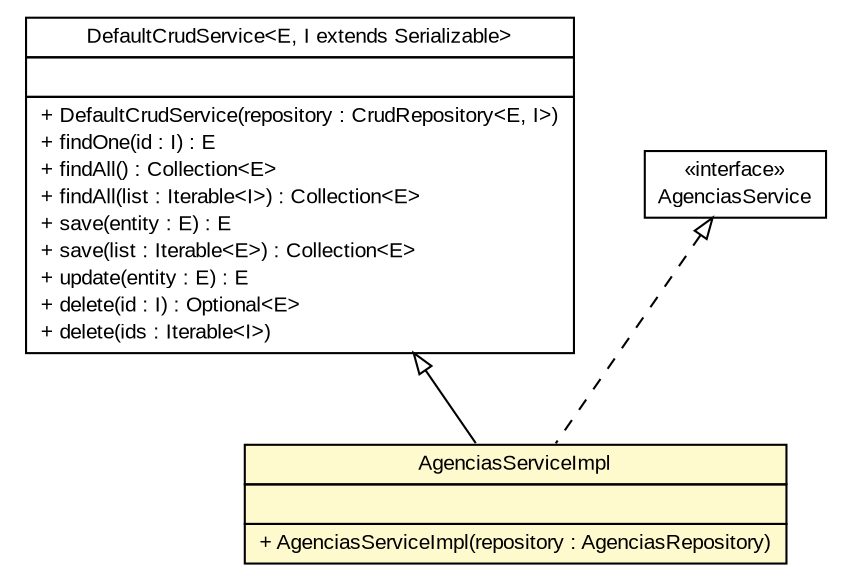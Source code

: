 #!/usr/local/bin/dot
#
# Class diagram 
# Generated by UMLGraph version R5_6 (http://www.umlgraph.org/)
#

digraph G {
	edge [fontname="arial",fontsize=10,labelfontname="arial",labelfontsize=10];
	node [fontname="arial",fontsize=10,shape=plaintext];
	nodesep=0.25;
	ranksep=0.5;
	// br.gov.to.sefaz.business.service.impl.DefaultCrudService<E, I extends java.io.Serializable>
	c3908 [label=<<table title="br.gov.to.sefaz.business.service.impl.DefaultCrudService" border="0" cellborder="1" cellspacing="0" cellpadding="2" port="p" href="../../../../../business/service/impl/DefaultCrudService.html">
		<tr><td><table border="0" cellspacing="0" cellpadding="1">
<tr><td align="center" balign="center"> DefaultCrudService&lt;E, I extends Serializable&gt; </td></tr>
		</table></td></tr>
		<tr><td><table border="0" cellspacing="0" cellpadding="1">
<tr><td align="left" balign="left">  </td></tr>
		</table></td></tr>
		<tr><td><table border="0" cellspacing="0" cellpadding="1">
<tr><td align="left" balign="left"> + DefaultCrudService(repository : CrudRepository&lt;E, I&gt;) </td></tr>
<tr><td align="left" balign="left"> + findOne(id : I) : E </td></tr>
<tr><td align="left" balign="left"> + findAll() : Collection&lt;E&gt; </td></tr>
<tr><td align="left" balign="left"> + findAll(list : Iterable&lt;I&gt;) : Collection&lt;E&gt; </td></tr>
<tr><td align="left" balign="left"> + save(entity : E) : E </td></tr>
<tr><td align="left" balign="left"> + save(list : Iterable&lt;E&gt;) : Collection&lt;E&gt; </td></tr>
<tr><td align="left" balign="left"> + update(entity : E) : E </td></tr>
<tr><td align="left" balign="left"> + delete(id : I) : Optional&lt;E&gt; </td></tr>
<tr><td align="left" balign="left"> + delete(ids : Iterable&lt;I&gt;) </td></tr>
		</table></td></tr>
		</table>>, URL="../../../../../business/service/impl/DefaultCrudService.html", fontname="arial", fontcolor="black", fontsize=10.0];
	// br.gov.to.sefaz.arr.parametros.business.service.AgenciasService
	c3949 [label=<<table title="br.gov.to.sefaz.arr.parametros.business.service.AgenciasService" border="0" cellborder="1" cellspacing="0" cellpadding="2" port="p" href="../AgenciasService.html">
		<tr><td><table border="0" cellspacing="0" cellpadding="1">
<tr><td align="center" balign="center"> &#171;interface&#187; </td></tr>
<tr><td align="center" balign="center"> AgenciasService </td></tr>
		</table></td></tr>
		</table>>, URL="../AgenciasService.html", fontname="arial", fontcolor="black", fontsize=10.0];
	// br.gov.to.sefaz.arr.parametros.business.service.impl.AgenciasServiceImpl
	c3954 [label=<<table title="br.gov.to.sefaz.arr.parametros.business.service.impl.AgenciasServiceImpl" border="0" cellborder="1" cellspacing="0" cellpadding="2" port="p" bgcolor="lemonChiffon" href="./AgenciasServiceImpl.html">
		<tr><td><table border="0" cellspacing="0" cellpadding="1">
<tr><td align="center" balign="center"> AgenciasServiceImpl </td></tr>
		</table></td></tr>
		<tr><td><table border="0" cellspacing="0" cellpadding="1">
<tr><td align="left" balign="left">  </td></tr>
		</table></td></tr>
		<tr><td><table border="0" cellspacing="0" cellpadding="1">
<tr><td align="left" balign="left"> + AgenciasServiceImpl(repository : AgenciasRepository) </td></tr>
		</table></td></tr>
		</table>>, URL="./AgenciasServiceImpl.html", fontname="arial", fontcolor="black", fontsize=10.0];
	//br.gov.to.sefaz.arr.parametros.business.service.impl.AgenciasServiceImpl extends br.gov.to.sefaz.business.service.impl.DefaultCrudService<br.gov.to.sefaz.arr.parametros.persistence.entity.BancoAgencias, br.gov.to.sefaz.arr.parametros.persistence.entity.BancoAgenciasPK>
	c3908:p -> c3954:p [dir=back,arrowtail=empty];
	//br.gov.to.sefaz.arr.parametros.business.service.impl.AgenciasServiceImpl implements br.gov.to.sefaz.arr.parametros.business.service.AgenciasService
	c3949:p -> c3954:p [dir=back,arrowtail=empty,style=dashed];
}

